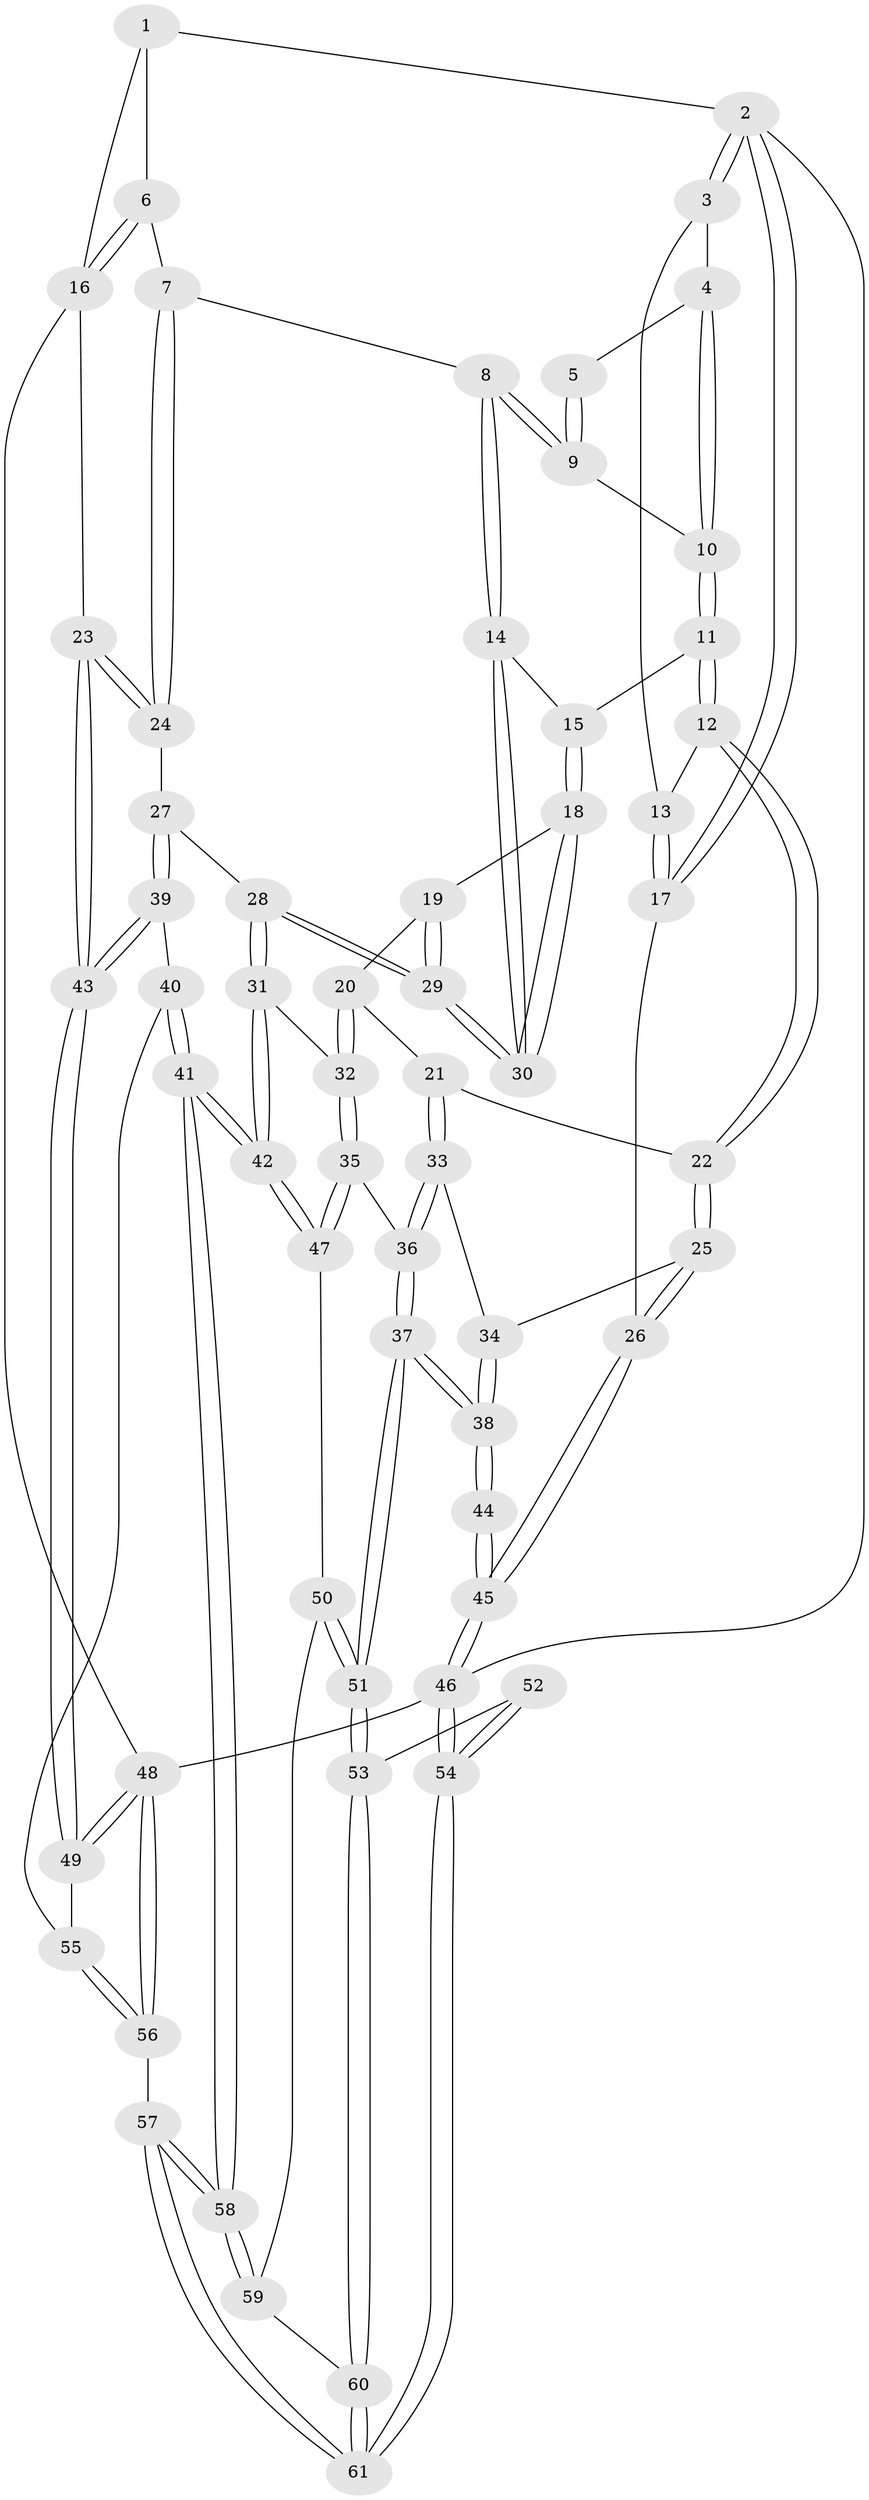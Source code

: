 // coarse degree distribution, {3: 0.14285714285714285, 6: 0.05714285714285714, 5: 0.42857142857142855, 2: 0.02857142857142857, 4: 0.34285714285714286}
// Generated by graph-tools (version 1.1) at 2025/42/03/06/25 10:42:36]
// undirected, 61 vertices, 149 edges
graph export_dot {
graph [start="1"]
  node [color=gray90,style=filled];
  1 [pos="+0.8855482837967261+0"];
  2 [pos="+0+0"];
  3 [pos="+0.3035618250011459+0"];
  4 [pos="+0.40244202285713765+0"];
  5 [pos="+0.7190190158945631+0"];
  6 [pos="+0.8932244619463111+0.1473088906476233"];
  7 [pos="+0.7910849016654824+0.19927327944521933"];
  8 [pos="+0.7547907608250047+0.2034255938976874"];
  9 [pos="+0.6998141534824865+0.11560847405580539"];
  10 [pos="+0.5269947039874999+0.09070893323152371"];
  11 [pos="+0.4368599620760329+0.2250054368059796"];
  12 [pos="+0.3691292627166719+0.23245016654538783"];
  13 [pos="+0.2512721546560723+0.12653635559978793"];
  14 [pos="+0.7501865437390847+0.2108456708784782"];
  15 [pos="+0.462201278322838+0.2407819196480439"];
  16 [pos="+1+0.17572054653443414"];
  17 [pos="+0+0.3174275733630387"];
  18 [pos="+0.5267599815189222+0.3325723759388096"];
  19 [pos="+0.4512378393011805+0.43750847737373655"];
  20 [pos="+0.3677517934632512+0.4739628635956546"];
  21 [pos="+0.3537784818414766+0.47047376740033553"];
  22 [pos="+0.32105591087044394+0.42589152523393875"];
  23 [pos="+1+0.48709859547697676"];
  24 [pos="+1+0.4730494123061331"];
  25 [pos="+0+0.40182707667377454"];
  26 [pos="+0+0.39554953480723964"];
  27 [pos="+0.7445131435915937+0.5171920857027502"];
  28 [pos="+0.7112995927374233+0.5007202600767702"];
  29 [pos="+0.7016402375561801+0.47372829976168596"];
  30 [pos="+0.6916098980741134+0.4007137183214776"];
  31 [pos="+0.5703605138535188+0.6176451276452899"];
  32 [pos="+0.5227137950898758+0.6151832702984412"];
  33 [pos="+0.31108076415316815+0.5635805189046625"];
  34 [pos="+0.08603145135246061+0.571151163761608"];
  35 [pos="+0.40895512128455447+0.7092382848428669"];
  36 [pos="+0.29861695932080357+0.6838670127988871"];
  37 [pos="+0.20804050727601028+0.7478258649572259"];
  38 [pos="+0.1943312672193939+0.7408111178484315"];
  39 [pos="+0.8096566818651927+0.7179806050974668"];
  40 [pos="+0.780002980954349+0.8053883255779927"];
  41 [pos="+0.6575464774951187+0.9597308774903154"];
  42 [pos="+0.6411800394910617+0.9364080398133072"];
  43 [pos="+1+0.6694829914167656"];
  44 [pos="+0.03391682164783319+0.786115649848087"];
  45 [pos="+0+0.7773565910654667"];
  46 [pos="+0+1"];
  47 [pos="+0.44149824223217266+0.816523590373656"];
  48 [pos="+1+1"];
  49 [pos="+1+0.738396260905839"];
  50 [pos="+0.27223088523309447+0.8892051542586418"];
  51 [pos="+0.24066417604497525+0.8911060601448937"];
  52 [pos="+0.06249140681540688+0.8411624242062565"];
  53 [pos="+0.20878550311955185+0.9548711670630251"];
  54 [pos="+0.042208899456410466+1"];
  55 [pos="+0.9404618114114199+0.8280580785341354"];
  56 [pos="+0.8235716044980071+1"];
  57 [pos="+0.6967507691708398+1"];
  58 [pos="+0.6628807851088786+1"];
  59 [pos="+0.43641879204893663+0.9656167443659783"];
  60 [pos="+0.17182250044508848+1"];
  61 [pos="+0.04417480067584527+1"];
  1 -- 2;
  1 -- 6;
  1 -- 16;
  2 -- 3;
  2 -- 3;
  2 -- 17;
  2 -- 17;
  2 -- 46;
  3 -- 4;
  3 -- 13;
  4 -- 5;
  4 -- 10;
  4 -- 10;
  5 -- 9;
  5 -- 9;
  6 -- 7;
  6 -- 16;
  6 -- 16;
  7 -- 8;
  7 -- 24;
  7 -- 24;
  8 -- 9;
  8 -- 9;
  8 -- 14;
  8 -- 14;
  9 -- 10;
  10 -- 11;
  10 -- 11;
  11 -- 12;
  11 -- 12;
  11 -- 15;
  12 -- 13;
  12 -- 22;
  12 -- 22;
  13 -- 17;
  13 -- 17;
  14 -- 15;
  14 -- 30;
  14 -- 30;
  15 -- 18;
  15 -- 18;
  16 -- 23;
  16 -- 48;
  17 -- 26;
  18 -- 19;
  18 -- 30;
  18 -- 30;
  19 -- 20;
  19 -- 29;
  19 -- 29;
  20 -- 21;
  20 -- 32;
  20 -- 32;
  21 -- 22;
  21 -- 33;
  21 -- 33;
  22 -- 25;
  22 -- 25;
  23 -- 24;
  23 -- 24;
  23 -- 43;
  23 -- 43;
  24 -- 27;
  25 -- 26;
  25 -- 26;
  25 -- 34;
  26 -- 45;
  26 -- 45;
  27 -- 28;
  27 -- 39;
  27 -- 39;
  28 -- 29;
  28 -- 29;
  28 -- 31;
  28 -- 31;
  29 -- 30;
  29 -- 30;
  31 -- 32;
  31 -- 42;
  31 -- 42;
  32 -- 35;
  32 -- 35;
  33 -- 34;
  33 -- 36;
  33 -- 36;
  34 -- 38;
  34 -- 38;
  35 -- 36;
  35 -- 47;
  35 -- 47;
  36 -- 37;
  36 -- 37;
  37 -- 38;
  37 -- 38;
  37 -- 51;
  37 -- 51;
  38 -- 44;
  38 -- 44;
  39 -- 40;
  39 -- 43;
  39 -- 43;
  40 -- 41;
  40 -- 41;
  40 -- 55;
  41 -- 42;
  41 -- 42;
  41 -- 58;
  41 -- 58;
  42 -- 47;
  42 -- 47;
  43 -- 49;
  43 -- 49;
  44 -- 45;
  44 -- 45;
  45 -- 46;
  45 -- 46;
  46 -- 54;
  46 -- 54;
  46 -- 48;
  47 -- 50;
  48 -- 49;
  48 -- 49;
  48 -- 56;
  48 -- 56;
  49 -- 55;
  50 -- 51;
  50 -- 51;
  50 -- 59;
  51 -- 53;
  51 -- 53;
  52 -- 53;
  52 -- 54;
  52 -- 54;
  53 -- 60;
  53 -- 60;
  54 -- 61;
  54 -- 61;
  55 -- 56;
  55 -- 56;
  56 -- 57;
  57 -- 58;
  57 -- 58;
  57 -- 61;
  57 -- 61;
  58 -- 59;
  58 -- 59;
  59 -- 60;
  60 -- 61;
  60 -- 61;
}
